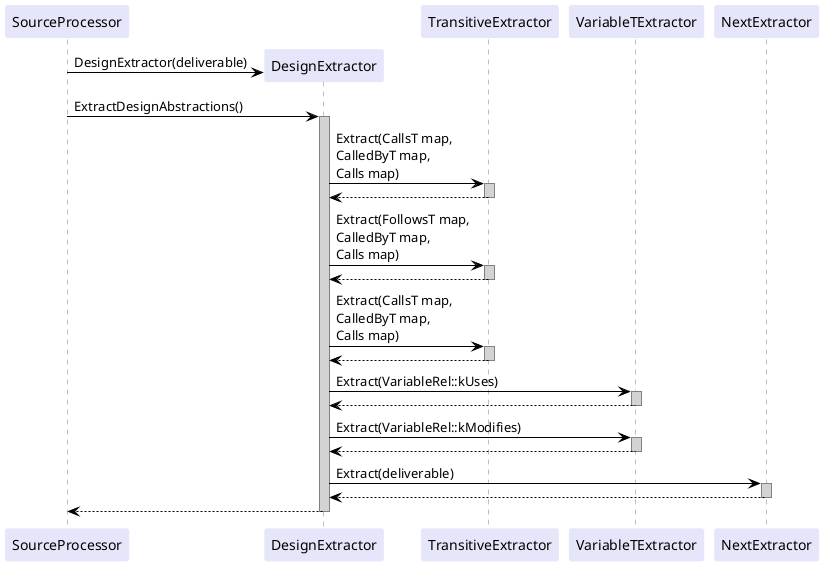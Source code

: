 @startuml de
  skinparam shadowing false
  skinparam sequence {
    ArrowColor black
    LifeLineBorderColor grey
    LifeLineBackgroundColor lightgray
    ParticipantBorderColor lavender
    ParticipantBackgroundColor lavender
  }

  participant SourceProcessor
  participant DesignExtractor
  participant TransitiveExtractor
  participant VariableTExtractor
  participant NextExtractor

  create DesignExtractor
  SourceProcessor -> DesignExtractor: DesignExtractor(deliverable)
  SourceProcessor -> DesignExtractor: ExtractDesignAbstractions()
  activate DesignExtractor

  DesignExtractor -> TransitiveExtractor: Extract(CallsT map, \nCalledByT map, \nCalls map)
  activate TransitiveExtractor
  TransitiveExtractor --> DesignExtractor
  deactivate TransitiveExtractor
  DesignExtractor -> TransitiveExtractor: Extract(FollowsT map, \nCalledByT map, \nCalls map)
  activate TransitiveExtractor
  TransitiveExtractor --> DesignExtractor
  deactivate TransitiveExtractor
  DesignExtractor -> TransitiveExtractor: Extract(CallsT map, \nCalledByT map, \nCalls map)
  activate TransitiveExtractor
  TransitiveExtractor --> DesignExtractor
  deactivate TransitiveExtractor

  DesignExtractor -> VariableTExtractor: Extract(VariableRel::kUses)
  activate VariableTExtractor
  VariableTExtractor --> DesignExtractor
  deactivate VariableTExtractor
  DesignExtractor -> VariableTExtractor: Extract(VariableRel::kModifies)
  activate VariableTExtractor
  VariableTExtractor --> DesignExtractor
  deactivate VariableTExtractor

  DesignExtractor -> NextExtractor: Extract(deliverable)
  activate NextExtractor
  NextExtractor --> DesignExtractor
  deactivate NextExtractor

  DesignExtractor --> SourceProcessor
  deactivate DesignExtractor

@enduml
